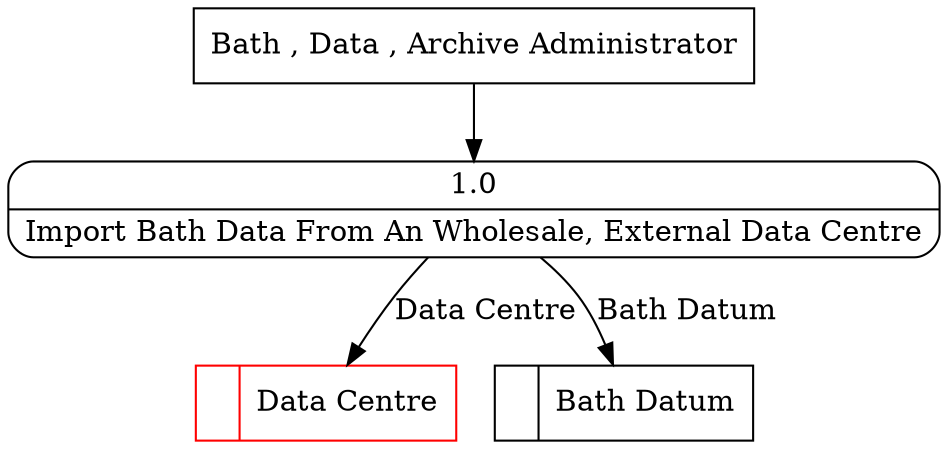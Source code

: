 digraph dfd2{ 
node[shape=record]
200 [label="<f0>  |<f1> Data Centre " color=red];
201 [label="<f0>  |<f1> Bath Datum " ];
202 [label="Bath , Data , Archive Administrator" shape=box];
203 [label="{<f0> 1.0|<f1> Import Bath Data From An Wholesale, External Data Centre }" shape=Mrecord];
202 -> 203
203 -> 201 [label="Bath Datum"]
203 -> 200 [label="Data Centre"]
}